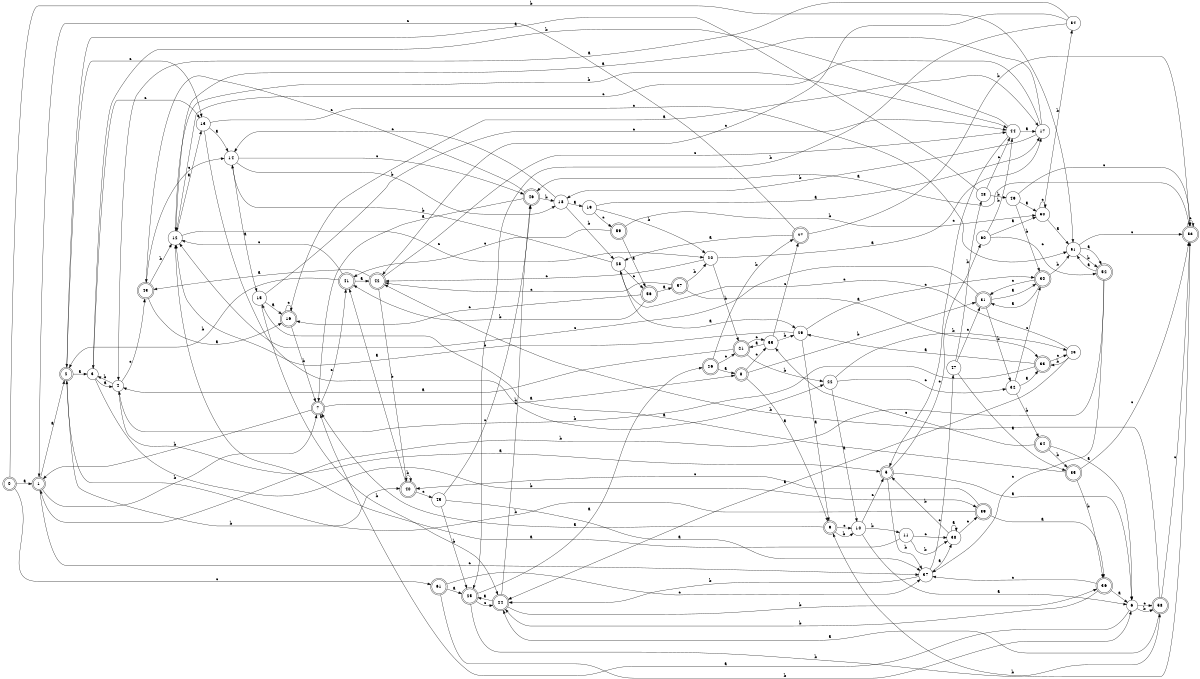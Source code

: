 digraph n50_4 {
__start0 [label="" shape="none"];

rankdir=LR;
size="8,5";

s0 [style="rounded,filled", color="black", fillcolor="white" shape="doublecircle", label="0"];
s1 [style="rounded,filled", color="black", fillcolor="white" shape="doublecircle", label="1"];
s2 [style="rounded,filled", color="black", fillcolor="white" shape="doublecircle", label="2"];
s3 [style="filled", color="black", fillcolor="white" shape="circle", label="3"];
s4 [style="filled", color="black", fillcolor="white" shape="circle", label="4"];
s5 [style="rounded,filled", color="black", fillcolor="white" shape="doublecircle", label="5"];
s6 [style="filled", color="black", fillcolor="white" shape="circle", label="6"];
s7 [style="rounded,filled", color="black", fillcolor="white" shape="doublecircle", label="7"];
s8 [style="rounded,filled", color="black", fillcolor="white" shape="doublecircle", label="8"];
s9 [style="rounded,filled", color="black", fillcolor="white" shape="doublecircle", label="9"];
s10 [style="filled", color="black", fillcolor="white" shape="circle", label="10"];
s11 [style="filled", color="black", fillcolor="white" shape="circle", label="11"];
s12 [style="filled", color="black", fillcolor="white" shape="circle", label="12"];
s13 [style="filled", color="black", fillcolor="white" shape="circle", label="13"];
s14 [style="filled", color="black", fillcolor="white" shape="circle", label="14"];
s15 [style="filled", color="black", fillcolor="white" shape="circle", label="15"];
s16 [style="rounded,filled", color="black", fillcolor="white" shape="doublecircle", label="16"];
s17 [style="filled", color="black", fillcolor="white" shape="circle", label="17"];
s18 [style="filled", color="black", fillcolor="white" shape="circle", label="18"];
s19 [style="filled", color="black", fillcolor="white" shape="circle", label="19"];
s20 [style="filled", color="black", fillcolor="white" shape="circle", label="20"];
s21 [style="rounded,filled", color="black", fillcolor="white" shape="doublecircle", label="21"];
s22 [style="filled", color="black", fillcolor="white" shape="circle", label="22"];
s23 [style="filled", color="black", fillcolor="white" shape="circle", label="23"];
s24 [style="rounded,filled", color="black", fillcolor="white" shape="doublecircle", label="24"];
s25 [style="rounded,filled", color="black", fillcolor="white" shape="doublecircle", label="25"];
s26 [style="rounded,filled", color="black", fillcolor="white" shape="doublecircle", label="26"];
s27 [style="rounded,filled", color="black", fillcolor="white" shape="doublecircle", label="27"];
s28 [style="filled", color="black", fillcolor="white" shape="circle", label="28"];
s29 [style="filled", color="black", fillcolor="white" shape="circle", label="29"];
s30 [style="rounded,filled", color="black", fillcolor="white" shape="doublecircle", label="30"];
s31 [style="rounded,filled", color="black", fillcolor="white" shape="doublecircle", label="31"];
s32 [style="filled", color="black", fillcolor="white" shape="circle", label="32"];
s33 [style="rounded,filled", color="black", fillcolor="white" shape="doublecircle", label="33"];
s34 [style="rounded,filled", color="black", fillcolor="white" shape="doublecircle", label="34"];
s35 [style="rounded,filled", color="black", fillcolor="white" shape="doublecircle", label="35"];
s36 [style="rounded,filled", color="black", fillcolor="white" shape="doublecircle", label="36"];
s37 [style="filled", color="black", fillcolor="white" shape="circle", label="37"];
s38 [style="filled", color="black", fillcolor="white" shape="circle", label="38"];
s39 [style="rounded,filled", color="black", fillcolor="white" shape="doublecircle", label="39"];
s40 [style="rounded,filled", color="black", fillcolor="white" shape="doublecircle", label="40"];
s41 [style="rounded,filled", color="black", fillcolor="white" shape="doublecircle", label="41"];
s42 [style="rounded,filled", color="black", fillcolor="white" shape="doublecircle", label="42"];
s43 [style="rounded,filled", color="black", fillcolor="white" shape="doublecircle", label="43"];
s44 [style="filled", color="black", fillcolor="white" shape="circle", label="44"];
s45 [style="filled", color="black", fillcolor="white" shape="circle", label="45"];
s46 [style="rounded,filled", color="black", fillcolor="white" shape="doublecircle", label="46"];
s47 [style="filled", color="black", fillcolor="white" shape="circle", label="47"];
s48 [style="filled", color="black", fillcolor="white" shape="circle", label="48"];
s49 [style="filled", color="black", fillcolor="white" shape="circle", label="49"];
s50 [style="filled", color="black", fillcolor="white" shape="circle", label="50"];
s51 [style="filled", color="black", fillcolor="white" shape="circle", label="51"];
s52 [style="rounded,filled", color="black", fillcolor="white" shape="doublecircle", label="52"];
s53 [style="rounded,filled", color="black", fillcolor="white" shape="doublecircle", label="53"];
s54 [style="filled", color="black", fillcolor="white" shape="circle", label="54"];
s55 [style="filled", color="black", fillcolor="white" shape="circle", label="55"];
s56 [style="rounded,filled", color="black", fillcolor="white" shape="doublecircle", label="56"];
s57 [style="rounded,filled", color="black", fillcolor="white" shape="doublecircle", label="57"];
s58 [style="rounded,filled", color="black", fillcolor="white" shape="doublecircle", label="58"];
s59 [style="rounded,filled", color="black", fillcolor="white" shape="doublecircle", label="59"];
s60 [style="filled", color="black", fillcolor="white" shape="circle", label="60"];
s61 [style="rounded,filled", color="black", fillcolor="white" shape="doublecircle", label="61"];
s0 -> s1 [label="a"];
s0 -> s51 [label="b"];
s0 -> s61 [label="c"];
s1 -> s2 [label="a"];
s1 -> s7 [label="b"];
s1 -> s37 [label="c"];
s2 -> s3 [label="a"];
s2 -> s40 [label="b"];
s2 -> s13 [label="c"];
s3 -> s4 [label="a"];
s3 -> s39 [label="b"];
s3 -> s13 [label="c"];
s4 -> s5 [label="a"];
s4 -> s3 [label="b"];
s4 -> s43 [label="c"];
s5 -> s6 [label="a"];
s5 -> s37 [label="b"];
s5 -> s60 [label="c"];
s6 -> s7 [label="a"];
s6 -> s58 [label="b"];
s6 -> s58 [label="c"];
s7 -> s8 [label="a"];
s7 -> s1 [label="b"];
s7 -> s41 [label="c"];
s8 -> s9 [label="a"];
s8 -> s31 [label="b"];
s8 -> s55 [label="c"];
s9 -> s7 [label="a"];
s9 -> s10 [label="b"];
s9 -> s10 [label="c"];
s10 -> s6 [label="a"];
s10 -> s11 [label="b"];
s10 -> s5 [label="c"];
s11 -> s12 [label="a"];
s11 -> s38 [label="b"];
s11 -> s38 [label="c"];
s12 -> s13 [label="a"];
s12 -> s44 [label="b"];
s12 -> s20 [label="c"];
s13 -> s14 [label="a"];
s13 -> s22 [label="b"];
s13 -> s51 [label="c"];
s14 -> s15 [label="a"];
s14 -> s18 [label="b"];
s14 -> s46 [label="c"];
s15 -> s16 [label="a"];
s15 -> s24 [label="b"];
s15 -> s44 [label="c"];
s16 -> s17 [label="a"];
s16 -> s7 [label="b"];
s16 -> s16 [label="c"];
s17 -> s12 [label="a"];
s17 -> s18 [label="b"];
s17 -> s12 [label="c"];
s18 -> s19 [label="a"];
s18 -> s28 [label="b"];
s18 -> s14 [label="c"];
s19 -> s17 [label="a"];
s19 -> s20 [label="b"];
s19 -> s59 [label="c"];
s20 -> s17 [label="a"];
s20 -> s21 [label="b"];
s20 -> s42 [label="c"];
s21 -> s4 [label="a"];
s21 -> s22 [label="b"];
s21 -> s55 [label="c"];
s22 -> s10 [label="a"];
s22 -> s23 [label="b"];
s22 -> s32 [label="c"];
s23 -> s24 [label="a"];
s23 -> s33 [label="b"];
s23 -> s28 [label="c"];
s24 -> s25 [label="a"];
s24 -> s36 [label="b"];
s24 -> s46 [label="c"];
s25 -> s26 [label="a"];
s25 -> s58 [label="b"];
s25 -> s24 [label="c"];
s26 -> s8 [label="a"];
s26 -> s27 [label="b"];
s26 -> s21 [label="c"];
s27 -> s28 [label="a"];
s27 -> s53 [label="b"];
s27 -> s1 [label="c"];
s28 -> s29 [label="a"];
s28 -> s14 [label="b"];
s28 -> s56 [label="c"];
s29 -> s9 [label="a"];
s29 -> s12 [label="b"];
s29 -> s30 [label="c"];
s30 -> s31 [label="a"];
s30 -> s51 [label="b"];
s30 -> s31 [label="c"];
s31 -> s30 [label="a"];
s31 -> s32 [label="b"];
s31 -> s12 [label="c"];
s32 -> s33 [label="a"];
s32 -> s34 [label="b"];
s32 -> s30 [label="c"];
s33 -> s29 [label="a"];
s33 -> s4 [label="b"];
s33 -> s23 [label="c"];
s34 -> s6 [label="a"];
s34 -> s35 [label="b"];
s34 -> s55 [label="c"];
s35 -> s15 [label="a"];
s35 -> s36 [label="b"];
s35 -> s53 [label="c"];
s36 -> s6 [label="a"];
s36 -> s24 [label="b"];
s36 -> s37 [label="c"];
s37 -> s38 [label="a"];
s37 -> s24 [label="b"];
s37 -> s47 [label="c"];
s38 -> s38 [label="a"];
s38 -> s5 [label="b"];
s38 -> s39 [label="c"];
s39 -> s36 [label="a"];
s39 -> s2 [label="b"];
s39 -> s40 [label="c"];
s40 -> s41 [label="a"];
s40 -> s40 [label="b"];
s40 -> s45 [label="c"];
s41 -> s42 [label="a"];
s41 -> s2 [label="b"];
s41 -> s12 [label="c"];
s42 -> s43 [label="a"];
s42 -> s40 [label="b"];
s42 -> s44 [label="c"];
s43 -> s16 [label="a"];
s43 -> s12 [label="b"];
s43 -> s14 [label="c"];
s44 -> s17 [label="a"];
s44 -> s3 [label="b"];
s44 -> s5 [label="c"];
s45 -> s37 [label="a"];
s45 -> s25 [label="b"];
s45 -> s46 [label="c"];
s46 -> s7 [label="a"];
s46 -> s18 [label="b"];
s46 -> s43 [label="c"];
s47 -> s35 [label="a"];
s47 -> s48 [label="b"];
s47 -> s31 [label="c"];
s48 -> s2 [label="a"];
s48 -> s49 [label="b"];
s48 -> s44 [label="c"];
s49 -> s50 [label="a"];
s49 -> s30 [label="b"];
s49 -> s53 [label="c"];
s50 -> s51 [label="a"];
s50 -> s54 [label="b"];
s50 -> s50 [label="c"];
s51 -> s52 [label="a"];
s51 -> s52 [label="b"];
s51 -> s53 [label="c"];
s52 -> s51 [label="a"];
s52 -> s1 [label="b"];
s52 -> s37 [label="c"];
s53 -> s46 [label="a"];
s53 -> s9 [label="b"];
s53 -> s53 [label="c"];
s54 -> s4 [label="a"];
s54 -> s25 [label="b"];
s54 -> s42 [label="c"];
s55 -> s21 [label="a"];
s55 -> s29 [label="b"];
s55 -> s27 [label="c"];
s56 -> s57 [label="a"];
s56 -> s41 [label="b"];
s56 -> s16 [label="c"];
s57 -> s33 [label="a"];
s57 -> s20 [label="b"];
s57 -> s42 [label="c"];
s58 -> s24 [label="a"];
s58 -> s42 [label="b"];
s58 -> s53 [label="c"];
s59 -> s56 [label="a"];
s59 -> s50 [label="b"];
s59 -> s41 [label="c"];
s60 -> s50 [label="a"];
s60 -> s44 [label="b"];
s60 -> s52 [label="c"];
s61 -> s25 [label="a"];
s61 -> s6 [label="b"];
s61 -> s37 [label="c"];

}